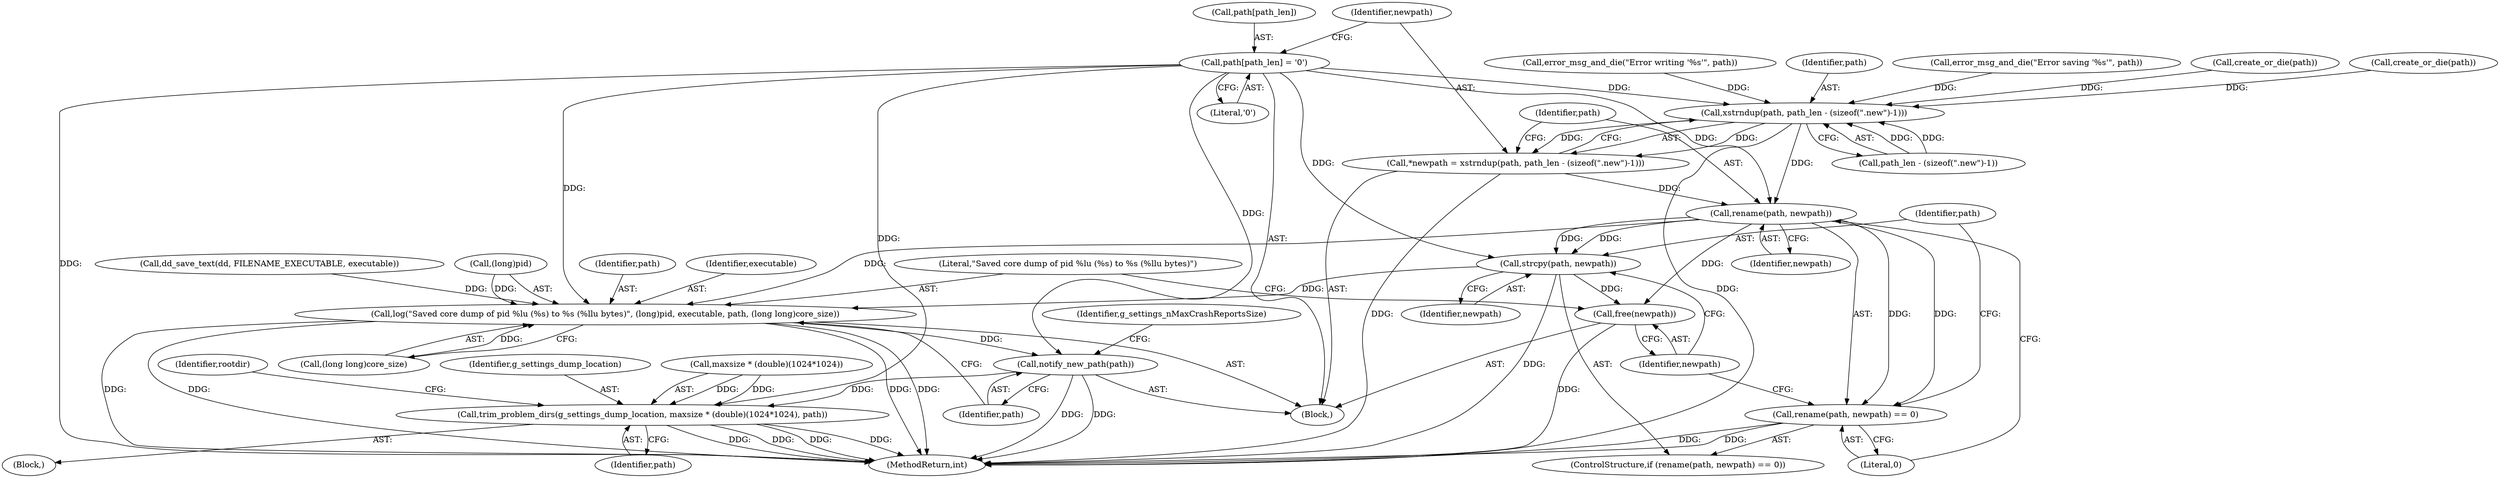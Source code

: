 digraph "0_abrt_8939398b82006ba1fec4ed491339fc075f43fc7c_1@array" {
"1001067" [label="(Call,path[path_len] = '\0')"];
"1001075" [label="(Call,xstrndup(path, path_len - (sizeof(\".new\")-1)))"];
"1001073" [label="(Call,*newpath = xstrndup(path, path_len - (sizeof(\".new\")-1)))"];
"1001085" [label="(Call,rename(path, newpath))"];
"1001084" [label="(Call,rename(path, newpath) == 0)"];
"1001089" [label="(Call,strcpy(path, newpath))"];
"1001092" [label="(Call,free(newpath))"];
"1001094" [label="(Call,log(\"Saved core dump of pid %lu (%s) to %s (%llu bytes)\", (long)pid, executable, path, (long long)core_size))"];
"1001104" [label="(Call,notify_new_path(path))"];
"1001122" [label="(Call,trim_problem_dirs(g_settings_dump_location, maxsize * (double)(1024*1024), path))"];
"1001105" [label="(Identifier,path)"];
"1001092" [label="(Call,free(newpath))"];
"1001058" [label="(Call,error_msg_and_die(\"Error saving '%s'\", path))"];
"1001074" [label="(Identifier,newpath)"];
"1001094" [label="(Call,log(\"Saved core dump of pid %lu (%s) to %s (%llu bytes)\", (long)pid, executable, path, (long long)core_size))"];
"1001108" [label="(Identifier,g_settings_nMaxCrashReportsSize)"];
"1001110" [label="(Block,)"];
"1001084" [label="(Call,rename(path, newpath) == 0)"];
"1001122" [label="(Call,trim_problem_dirs(g_settings_dump_location, maxsize * (double)(1024*1024), path))"];
"1001096" [label="(Call,(long)pid)"];
"1001228" [label="(MethodReturn,int)"];
"1001133" [label="(Identifier,rootdir)"];
"1001077" [label="(Call,path_len - (sizeof(\".new\")-1))"];
"1001100" [label="(Identifier,path)"];
"1000650" [label="(Block,)"];
"1001123" [label="(Identifier,g_settings_dump_location)"];
"1001037" [label="(Call,create_or_die(path))"];
"1001085" [label="(Call,rename(path, newpath))"];
"1001071" [label="(Literal,'\0')"];
"1001104" [label="(Call,notify_new_path(path))"];
"1001083" [label="(ControlStructure,if (rename(path, newpath) == 0))"];
"1001099" [label="(Identifier,executable)"];
"1001068" [label="(Call,path[path_len])"];
"1001067" [label="(Call,path[path_len] = '\0')"];
"1000918" [label="(Call,create_or_die(path))"];
"1001095" [label="(Literal,\"Saved core dump of pid %lu (%s) to %s (%llu bytes)\")"];
"1001075" [label="(Call,xstrndup(path, path_len - (sizeof(\".new\")-1)))"];
"1001091" [label="(Identifier,newpath)"];
"1000791" [label="(Call,dd_save_text(dd, FILENAME_EXECUTABLE, executable))"];
"1001088" [label="(Literal,0)"];
"1001086" [label="(Identifier,path)"];
"1001090" [label="(Identifier,path)"];
"1001124" [label="(Call,maxsize * (double)(1024*1024))"];
"1001073" [label="(Call,*newpath = xstrndup(path, path_len - (sizeof(\".new\")-1)))"];
"1001087" [label="(Identifier,newpath)"];
"1001093" [label="(Identifier,newpath)"];
"1001131" [label="(Identifier,path)"];
"1000956" [label="(Call,error_msg_and_die(\"Error writing '%s'\", path))"];
"1001076" [label="(Identifier,path)"];
"1001089" [label="(Call,strcpy(path, newpath))"];
"1001101" [label="(Call,(long long)core_size)"];
"1001067" -> "1000650"  [label="AST: "];
"1001067" -> "1001071"  [label="CFG: "];
"1001068" -> "1001067"  [label="AST: "];
"1001071" -> "1001067"  [label="AST: "];
"1001074" -> "1001067"  [label="CFG: "];
"1001067" -> "1001228"  [label="DDG: "];
"1001067" -> "1001075"  [label="DDG: "];
"1001067" -> "1001085"  [label="DDG: "];
"1001067" -> "1001089"  [label="DDG: "];
"1001067" -> "1001094"  [label="DDG: "];
"1001067" -> "1001104"  [label="DDG: "];
"1001067" -> "1001122"  [label="DDG: "];
"1001075" -> "1001073"  [label="AST: "];
"1001075" -> "1001077"  [label="CFG: "];
"1001076" -> "1001075"  [label="AST: "];
"1001077" -> "1001075"  [label="AST: "];
"1001073" -> "1001075"  [label="CFG: "];
"1001075" -> "1001228"  [label="DDG: "];
"1001075" -> "1001073"  [label="DDG: "];
"1001075" -> "1001073"  [label="DDG: "];
"1000918" -> "1001075"  [label="DDG: "];
"1001037" -> "1001075"  [label="DDG: "];
"1000956" -> "1001075"  [label="DDG: "];
"1001058" -> "1001075"  [label="DDG: "];
"1001077" -> "1001075"  [label="DDG: "];
"1001077" -> "1001075"  [label="DDG: "];
"1001075" -> "1001085"  [label="DDG: "];
"1001073" -> "1000650"  [label="AST: "];
"1001074" -> "1001073"  [label="AST: "];
"1001086" -> "1001073"  [label="CFG: "];
"1001073" -> "1001228"  [label="DDG: "];
"1001073" -> "1001085"  [label="DDG: "];
"1001085" -> "1001084"  [label="AST: "];
"1001085" -> "1001087"  [label="CFG: "];
"1001086" -> "1001085"  [label="AST: "];
"1001087" -> "1001085"  [label="AST: "];
"1001088" -> "1001085"  [label="CFG: "];
"1001085" -> "1001084"  [label="DDG: "];
"1001085" -> "1001084"  [label="DDG: "];
"1001085" -> "1001089"  [label="DDG: "];
"1001085" -> "1001089"  [label="DDG: "];
"1001085" -> "1001092"  [label="DDG: "];
"1001085" -> "1001094"  [label="DDG: "];
"1001084" -> "1001083"  [label="AST: "];
"1001084" -> "1001088"  [label="CFG: "];
"1001088" -> "1001084"  [label="AST: "];
"1001090" -> "1001084"  [label="CFG: "];
"1001093" -> "1001084"  [label="CFG: "];
"1001084" -> "1001228"  [label="DDG: "];
"1001084" -> "1001228"  [label="DDG: "];
"1001089" -> "1001083"  [label="AST: "];
"1001089" -> "1001091"  [label="CFG: "];
"1001090" -> "1001089"  [label="AST: "];
"1001091" -> "1001089"  [label="AST: "];
"1001093" -> "1001089"  [label="CFG: "];
"1001089" -> "1001228"  [label="DDG: "];
"1001089" -> "1001092"  [label="DDG: "];
"1001089" -> "1001094"  [label="DDG: "];
"1001092" -> "1000650"  [label="AST: "];
"1001092" -> "1001093"  [label="CFG: "];
"1001093" -> "1001092"  [label="AST: "];
"1001095" -> "1001092"  [label="CFG: "];
"1001092" -> "1001228"  [label="DDG: "];
"1001094" -> "1000650"  [label="AST: "];
"1001094" -> "1001101"  [label="CFG: "];
"1001095" -> "1001094"  [label="AST: "];
"1001096" -> "1001094"  [label="AST: "];
"1001099" -> "1001094"  [label="AST: "];
"1001100" -> "1001094"  [label="AST: "];
"1001101" -> "1001094"  [label="AST: "];
"1001105" -> "1001094"  [label="CFG: "];
"1001094" -> "1001228"  [label="DDG: "];
"1001094" -> "1001228"  [label="DDG: "];
"1001094" -> "1001228"  [label="DDG: "];
"1001094" -> "1001228"  [label="DDG: "];
"1001096" -> "1001094"  [label="DDG: "];
"1000791" -> "1001094"  [label="DDG: "];
"1001101" -> "1001094"  [label="DDG: "];
"1001094" -> "1001104"  [label="DDG: "];
"1001104" -> "1000650"  [label="AST: "];
"1001104" -> "1001105"  [label="CFG: "];
"1001105" -> "1001104"  [label="AST: "];
"1001108" -> "1001104"  [label="CFG: "];
"1001104" -> "1001228"  [label="DDG: "];
"1001104" -> "1001228"  [label="DDG: "];
"1001104" -> "1001122"  [label="DDG: "];
"1001122" -> "1001110"  [label="AST: "];
"1001122" -> "1001131"  [label="CFG: "];
"1001123" -> "1001122"  [label="AST: "];
"1001124" -> "1001122"  [label="AST: "];
"1001131" -> "1001122"  [label="AST: "];
"1001133" -> "1001122"  [label="CFG: "];
"1001122" -> "1001228"  [label="DDG: "];
"1001122" -> "1001228"  [label="DDG: "];
"1001122" -> "1001228"  [label="DDG: "];
"1001122" -> "1001228"  [label="DDG: "];
"1001124" -> "1001122"  [label="DDG: "];
"1001124" -> "1001122"  [label="DDG: "];
}
